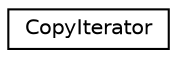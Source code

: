 digraph "Graphical Class Hierarchy"
{
  edge [fontname="Helvetica",fontsize="10",labelfontname="Helvetica",labelfontsize="10"];
  node [fontname="Helvetica",fontsize="10",shape=record];
  rankdir="LR";
  Node0 [label="CopyIterator",height=0.2,width=0.4,color="black", fillcolor="white", style="filled",URL="$classCopyIterator.html"];
}
